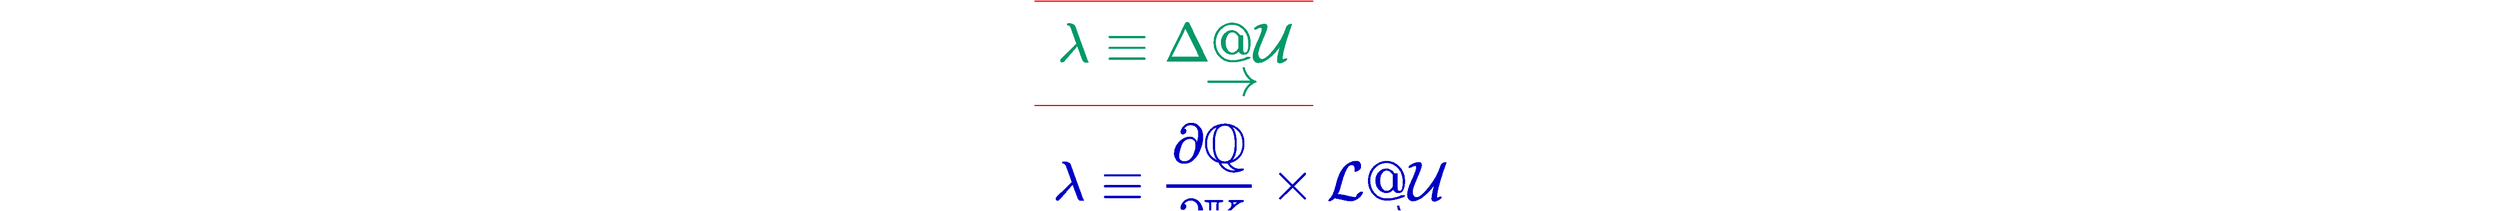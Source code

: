 <mxfile version="17.5.0" type="github">
  <diagram id="TykX-LrfZgg3Iwyyrdei" name="Page-1">
    <mxGraphModel dx="1481" dy="739" grid="1" gridSize="10" guides="1" tooltips="1" connect="1" arrows="1" fold="1" page="1" pageScale="1" pageWidth="850" pageHeight="1100" math="1" shadow="0">
      <root>
        <mxCell id="0" />
        <mxCell id="1" parent="0" />
        <mxCell id="o9J_iS0wE7Zmoxf9mp8P-1" value="&lt;font style=&quot;font-size: 40px&quot; color=&quot;#069968&quot;&gt;$$\lambda \equiv \Delta \underset \rightarrow {@}&amp;nbsp; &amp;nbsp;\mathcal{U}$$&lt;/font&gt;" style="text;html=1;align=center;verticalAlign=middle;resizable=0;points=[];autosize=1;strokeColor=none;fillColor=none;" parent="1" vertex="1">
          <mxGeometry x="-250" y="235" width="1180" height="30" as="geometry" />
        </mxCell>
        <mxCell id="o9J_iS0wE7Zmoxf9mp8P-2" value="&lt;font color=&quot;#0000c4&quot;&gt;$$\lambda \equiv \frac{\partial \mathbb{Q}}{\partial \mathbb{K}}\times \mathcal{L}\underset \rightarrow {@} \mathcal U $$&lt;/font&gt;" style="text;html=1;align=center;verticalAlign=middle;resizable=0;points=[];autosize=1;strokeColor=none;fillColor=none;fontSize=40;fontColor=#069968;" parent="1" vertex="1">
          <mxGeometry x="-670" y="330" width="2150" height="50" as="geometry" />
        </mxCell>
        <mxCell id="o9J_iS0wE7Zmoxf9mp8P-3" value="" style="endArrow=none;html=1;rounded=0;fontSize=40;fontColor=#0000C4;strokeColor=#FF0000;" parent="1" edge="1">
          <mxGeometry width="50" height="50" relative="1" as="geometry">
            <mxPoint x="220" y="290" as="sourcePoint" />
            <mxPoint x="460" y="290" as="targetPoint" />
          </mxGeometry>
        </mxCell>
        <mxCell id="o9J_iS0wE7Zmoxf9mp8P-4" value="" style="endArrow=none;html=1;rounded=0;fontSize=40;fontColor=#0000C4;strokeColor=#FF0000;" parent="1" edge="1">
          <mxGeometry width="50" height="50" relative="1" as="geometry">
            <mxPoint x="220" y="200" as="sourcePoint" />
            <mxPoint x="460" y="200" as="targetPoint" />
          </mxGeometry>
        </mxCell>
      </root>
    </mxGraphModel>
  </diagram>
</mxfile>
